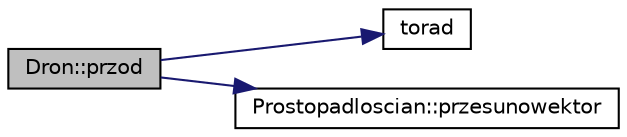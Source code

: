 digraph "Dron::przod"
{
  edge [fontname="Helvetica",fontsize="10",labelfontname="Helvetica",labelfontsize="10"];
  node [fontname="Helvetica",fontsize="10",shape=record];
  rankdir="LR";
  Node10 [label="Dron::przod",height=0.2,width=0.4,color="black", fillcolor="grey75", style="filled", fontcolor="black"];
  Node10 -> Node11 [color="midnightblue",fontsize="10",style="solid",fontname="Helvetica"];
  Node11 [label="torad",height=0.2,width=0.4,color="black", fillcolor="white", style="filled",URL="$_macierz_8hh.html#a1febcc0fdf9b9f7f0c8390a2f2a15c4b"];
  Node10 -> Node12 [color="midnightblue",fontsize="10",style="solid",fontname="Helvetica"];
  Node12 [label="Prostopadloscian::przesunowektor",height=0.2,width=0.4,color="black", fillcolor="white", style="filled",URL="$class_prostopadloscian.html#ace7e53c3885b4ec60510f7b6d72c7768"];
}
